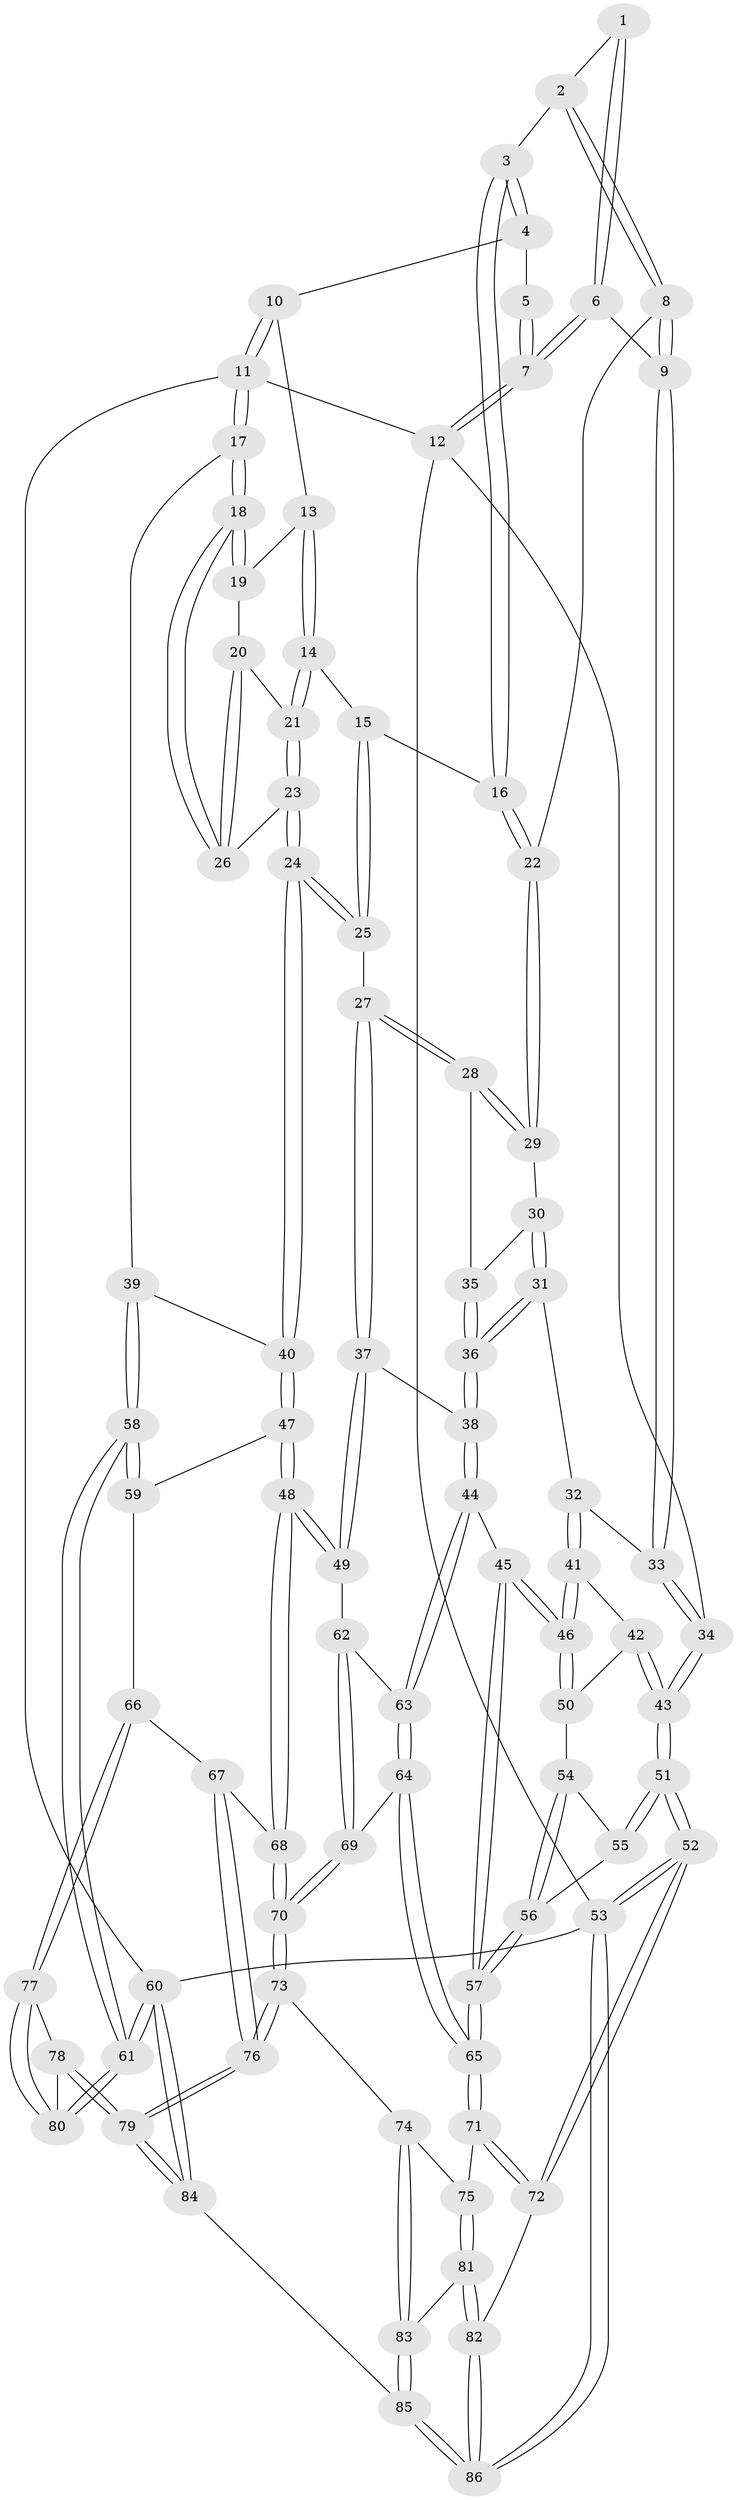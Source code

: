 // Generated by graph-tools (version 1.1) at 2025/03/03/09/25 03:03:21]
// undirected, 86 vertices, 212 edges
graph export_dot {
graph [start="1"]
  node [color=gray90,style=filled];
  1 [pos="+0.2672374951200751+0"];
  2 [pos="+0.3041946158025433+0.005164852935274246"];
  3 [pos="+0.46456963443239585+0.04046000001978481"];
  4 [pos="+0.5349651183186452+0"];
  5 [pos="+0.2064451516891203+0"];
  6 [pos="+0.2553914863961904+0.0835261356027698"];
  7 [pos="+0+0"];
  8 [pos="+0.35102087612935856+0.16418485976085495"];
  9 [pos="+0.29449529478044145+0.18424744931217915"];
  10 [pos="+0.7798724999901061+0"];
  11 [pos="+1+0"];
  12 [pos="+0+0"];
  13 [pos="+0.776506698774194+0"];
  14 [pos="+0.7223802865010018+0.06990658239791726"];
  15 [pos="+0.5440199733848583+0.14327898054343788"];
  16 [pos="+0.45212645482173597+0.09969196145098626"];
  17 [pos="+1+0.32118297428661596"];
  18 [pos="+1+0.3072982588335282"];
  19 [pos="+0.8825200626424958+0.093799272921569"];
  20 [pos="+0.835038609397728+0.18588031428158203"];
  21 [pos="+0.7302166666593021+0.17083000682558147"];
  22 [pos="+0.38949256118268816+0.15766242216378393"];
  23 [pos="+0.6850576483601462+0.29976473235267365"];
  24 [pos="+0.6644681075528092+0.32275213103063344"];
  25 [pos="+0.6544864564637464+0.32254091963844145"];
  26 [pos="+0.9411109265772103+0.2732468976627021"];
  27 [pos="+0.6291386766551035+0.3319367282786086"];
  28 [pos="+0.5292605684977753+0.3075618383854929"];
  29 [pos="+0.4293051021885653+0.22517356067139993"];
  30 [pos="+0.4091617620280843+0.33391736169100755"];
  31 [pos="+0.329541006626106+0.3746829343851459"];
  32 [pos="+0.295487015082507+0.3645403459355043"];
  33 [pos="+0.2492855103040797+0.2195588971287975"];
  34 [pos="+0+0.20559110792837876"];
  35 [pos="+0.45247247307215854+0.35423384161557314"];
  36 [pos="+0.44045180048954163+0.47588909093907755"];
  37 [pos="+0.47590567242726955+0.5275826762927255"];
  38 [pos="+0.4694670978187475+0.5270379226449037"];
  39 [pos="+1+0.3387305645246139"];
  40 [pos="+0.7256365005269906+0.4150927403719432"];
  41 [pos="+0.2570528756294501+0.4225584301165153"];
  42 [pos="+0.07536273334152149+0.44298346843950664"];
  43 [pos="+0+0.33297591151758027"];
  44 [pos="+0.40557807537615415+0.5638212643130716"];
  45 [pos="+0.3031834653031286+0.5743750803398601"];
  46 [pos="+0.28691360393335374+0.5533074146686368"];
  47 [pos="+0.7476725548629936+0.5324960626788883"];
  48 [pos="+0.6049539758588272+0.6296747848673883"];
  49 [pos="+0.5878788117362852+0.6221879823170035"];
  50 [pos="+0.13205650088098322+0.5225834162174179"];
  51 [pos="+0+0.627682424660964"];
  52 [pos="+0+1"];
  53 [pos="+0+1"];
  54 [pos="+0.13233857366102728+0.5322263735916243"];
  55 [pos="+0.06734292526121095+0.6611208636375078"];
  56 [pos="+0.21109970513569815+0.7280145939552968"];
  57 [pos="+0.21277533587189115+0.7293119823881133"];
  58 [pos="+1+0.6396952637020814"];
  59 [pos="+0.8831603433666888+0.5957258521653452"];
  60 [pos="+1+1"];
  61 [pos="+1+0.9237589318837209"];
  62 [pos="+0.45991319648296636+0.7246402937736544"];
  63 [pos="+0.4079165112334102+0.6830333010097296"];
  64 [pos="+0.35826209976378176+0.7301197517379914"];
  65 [pos="+0.21903188531535536+0.7579370195934402"];
  66 [pos="+0.676914791521584+0.7742107497835674"];
  67 [pos="+0.6666661078568804+0.7687368319619181"];
  68 [pos="+0.6350085373651103+0.7352873677431501"];
  69 [pos="+0.45679608464735744+0.8013358541115072"];
  70 [pos="+0.46524002532913256+0.8275043437858075"];
  71 [pos="+0.2180877917235763+0.7660767820442914"];
  72 [pos="+0+0.9070464323015494"];
  73 [pos="+0.4548442086288434+0.8588918800471781"];
  74 [pos="+0.44807472181460634+0.859011873774767"];
  75 [pos="+0.2416122175846381+0.8095085172579493"];
  76 [pos="+0.5166861501319825+0.9716936821938515"];
  77 [pos="+0.7161652787261332+0.8125229461468539"];
  78 [pos="+0.6637053618974766+0.9660569423801049"];
  79 [pos="+0.5459235465528993+1"];
  80 [pos="+1+0.9119111935904202"];
  81 [pos="+0.2455467423210521+0.9005591468492311"];
  82 [pos="+0.23657340436022675+0.929486741384816"];
  83 [pos="+0.34575107282497225+0.9340473747297056"];
  84 [pos="+0.5349836135780839+1"];
  85 [pos="+0.4657898360167661+1"];
  86 [pos="+0.18526531121925388+1"];
  1 -- 2;
  1 -- 6;
  1 -- 6;
  2 -- 3;
  2 -- 8;
  2 -- 8;
  3 -- 4;
  3 -- 4;
  3 -- 16;
  3 -- 16;
  4 -- 5;
  4 -- 10;
  5 -- 7;
  5 -- 7;
  6 -- 7;
  6 -- 7;
  6 -- 9;
  7 -- 12;
  7 -- 12;
  8 -- 9;
  8 -- 9;
  8 -- 22;
  9 -- 33;
  9 -- 33;
  10 -- 11;
  10 -- 11;
  10 -- 13;
  11 -- 12;
  11 -- 17;
  11 -- 17;
  11 -- 60;
  12 -- 34;
  12 -- 53;
  13 -- 14;
  13 -- 14;
  13 -- 19;
  14 -- 15;
  14 -- 21;
  14 -- 21;
  15 -- 16;
  15 -- 25;
  15 -- 25;
  16 -- 22;
  16 -- 22;
  17 -- 18;
  17 -- 18;
  17 -- 39;
  18 -- 19;
  18 -- 19;
  18 -- 26;
  18 -- 26;
  19 -- 20;
  20 -- 21;
  20 -- 26;
  20 -- 26;
  21 -- 23;
  21 -- 23;
  22 -- 29;
  22 -- 29;
  23 -- 24;
  23 -- 24;
  23 -- 26;
  24 -- 25;
  24 -- 25;
  24 -- 40;
  24 -- 40;
  25 -- 27;
  27 -- 28;
  27 -- 28;
  27 -- 37;
  27 -- 37;
  28 -- 29;
  28 -- 29;
  28 -- 35;
  29 -- 30;
  30 -- 31;
  30 -- 31;
  30 -- 35;
  31 -- 32;
  31 -- 36;
  31 -- 36;
  32 -- 33;
  32 -- 41;
  32 -- 41;
  33 -- 34;
  33 -- 34;
  34 -- 43;
  34 -- 43;
  35 -- 36;
  35 -- 36;
  36 -- 38;
  36 -- 38;
  37 -- 38;
  37 -- 49;
  37 -- 49;
  38 -- 44;
  38 -- 44;
  39 -- 40;
  39 -- 58;
  39 -- 58;
  40 -- 47;
  40 -- 47;
  41 -- 42;
  41 -- 46;
  41 -- 46;
  42 -- 43;
  42 -- 43;
  42 -- 50;
  43 -- 51;
  43 -- 51;
  44 -- 45;
  44 -- 63;
  44 -- 63;
  45 -- 46;
  45 -- 46;
  45 -- 57;
  45 -- 57;
  46 -- 50;
  46 -- 50;
  47 -- 48;
  47 -- 48;
  47 -- 59;
  48 -- 49;
  48 -- 49;
  48 -- 68;
  48 -- 68;
  49 -- 62;
  50 -- 54;
  51 -- 52;
  51 -- 52;
  51 -- 55;
  51 -- 55;
  52 -- 53;
  52 -- 53;
  52 -- 72;
  52 -- 72;
  53 -- 86;
  53 -- 86;
  53 -- 60;
  54 -- 55;
  54 -- 56;
  54 -- 56;
  55 -- 56;
  56 -- 57;
  56 -- 57;
  57 -- 65;
  57 -- 65;
  58 -- 59;
  58 -- 59;
  58 -- 61;
  58 -- 61;
  59 -- 66;
  60 -- 61;
  60 -- 61;
  60 -- 84;
  60 -- 84;
  61 -- 80;
  61 -- 80;
  62 -- 63;
  62 -- 69;
  62 -- 69;
  63 -- 64;
  63 -- 64;
  64 -- 65;
  64 -- 65;
  64 -- 69;
  65 -- 71;
  65 -- 71;
  66 -- 67;
  66 -- 77;
  66 -- 77;
  67 -- 68;
  67 -- 76;
  67 -- 76;
  68 -- 70;
  68 -- 70;
  69 -- 70;
  69 -- 70;
  70 -- 73;
  70 -- 73;
  71 -- 72;
  71 -- 72;
  71 -- 75;
  72 -- 82;
  73 -- 74;
  73 -- 76;
  73 -- 76;
  74 -- 75;
  74 -- 83;
  74 -- 83;
  75 -- 81;
  75 -- 81;
  76 -- 79;
  76 -- 79;
  77 -- 78;
  77 -- 80;
  77 -- 80;
  78 -- 79;
  78 -- 79;
  78 -- 80;
  79 -- 84;
  79 -- 84;
  81 -- 82;
  81 -- 82;
  81 -- 83;
  82 -- 86;
  82 -- 86;
  83 -- 85;
  83 -- 85;
  84 -- 85;
  85 -- 86;
  85 -- 86;
}
